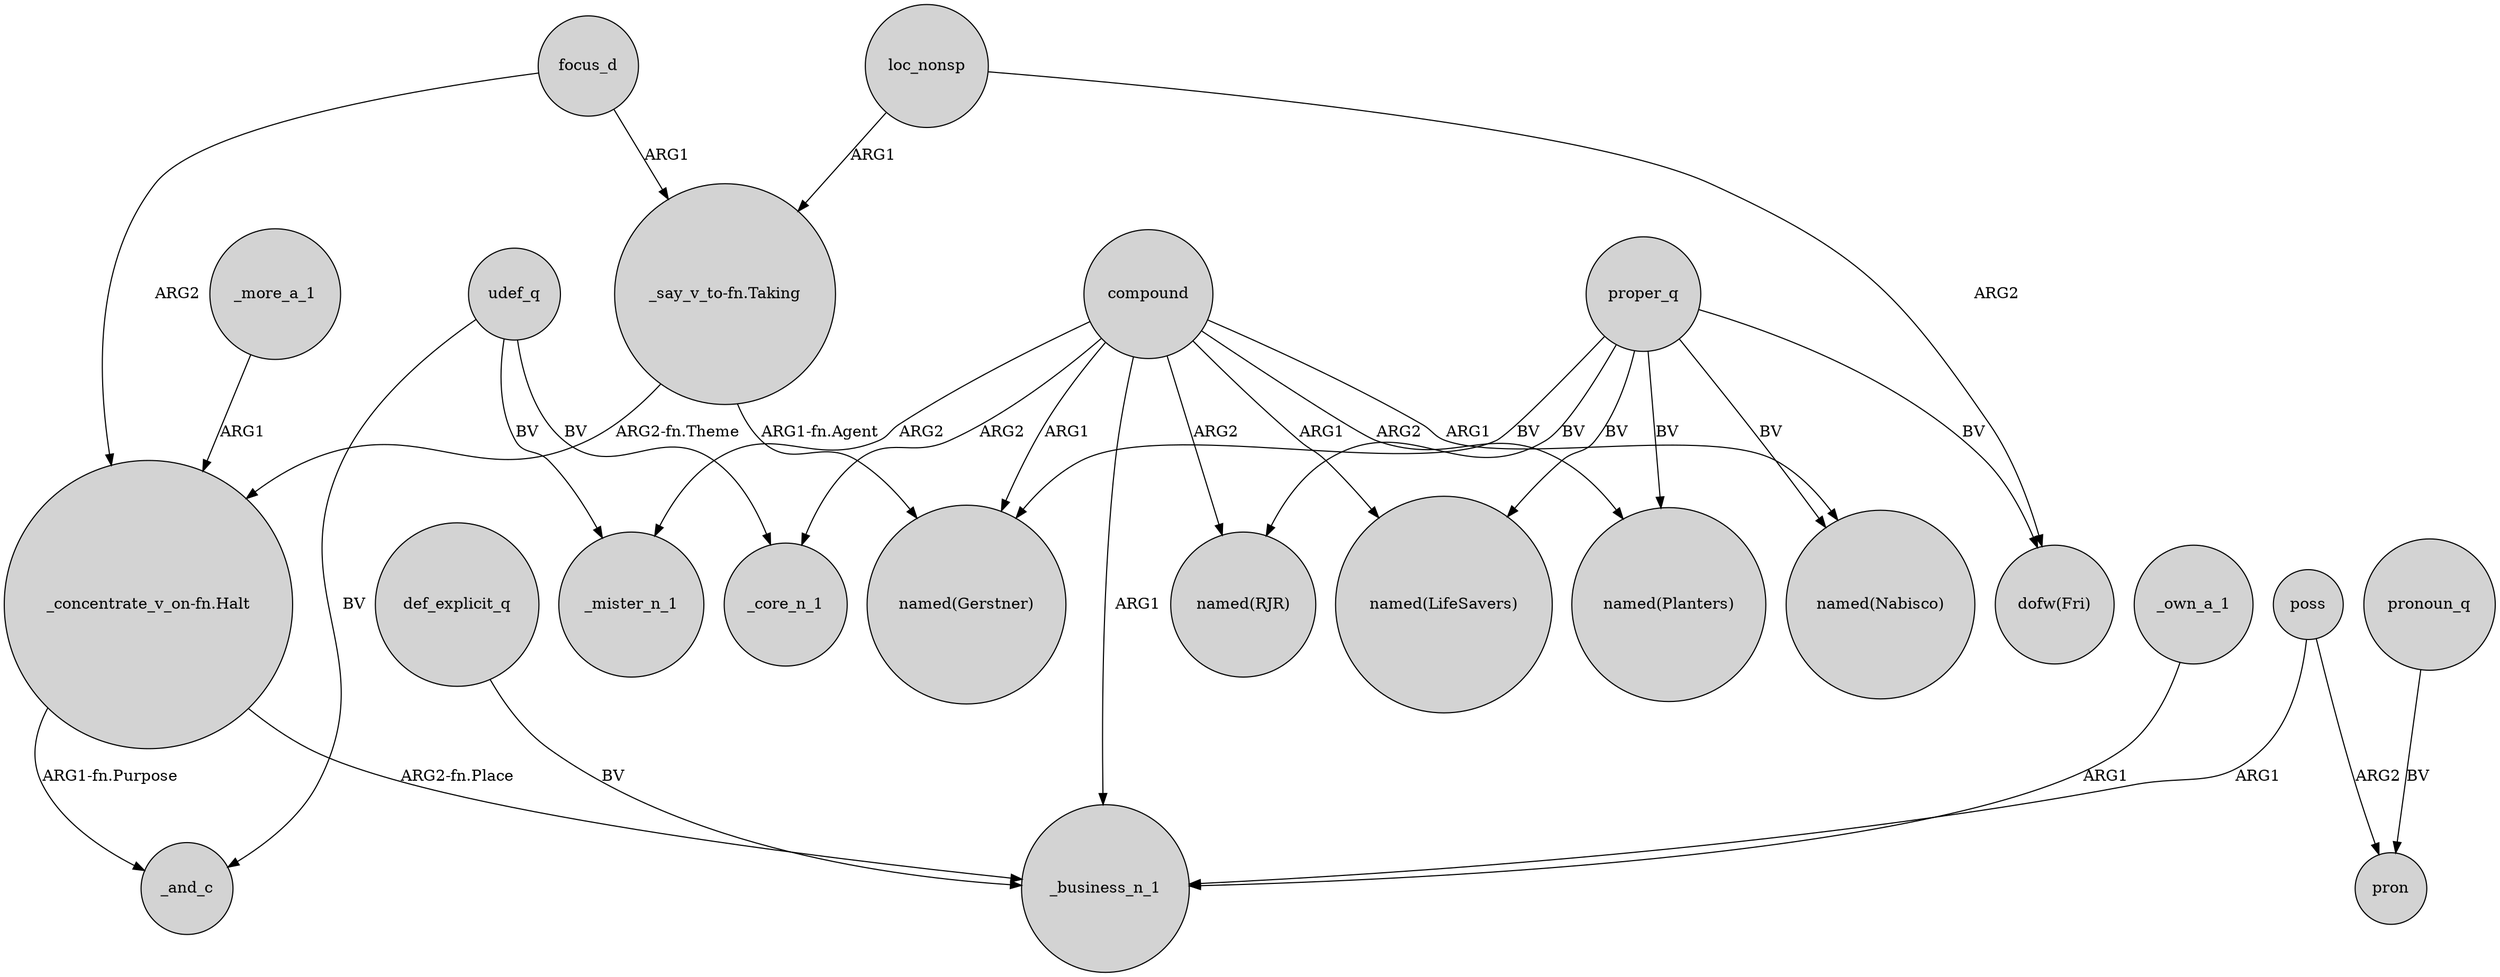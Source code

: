 digraph {
	node [shape=circle style=filled]
	def_explicit_q -> _business_n_1 [label=BV]
	"_say_v_to-fn.Taking" -> "_concentrate_v_on-fn.Halt" [label="ARG2-fn.Theme"]
	compound -> _mister_n_1 [label=ARG2]
	"_concentrate_v_on-fn.Halt" -> _business_n_1 [label="ARG2-fn.Place"]
	poss -> _business_n_1 [label=ARG1]
	proper_q -> "dofw(Fri)" [label=BV]
	proper_q -> "named(RJR)" [label=BV]
	focus_d -> "_concentrate_v_on-fn.Halt" [label=ARG2]
	proper_q -> "named(Planters)" [label=BV]
	focus_d -> "_say_v_to-fn.Taking" [label=ARG1]
	compound -> _core_n_1 [label=ARG2]
	compound -> "named(LifeSavers)" [label=ARG1]
	loc_nonsp -> "dofw(Fri)" [label=ARG2]
	_more_a_1 -> "_concentrate_v_on-fn.Halt" [label=ARG1]
	_own_a_1 -> _business_n_1 [label=ARG1]
	udef_q -> _and_c [label=BV]
	udef_q -> _mister_n_1 [label=BV]
	compound -> "named(RJR)" [label=ARG2]
	udef_q -> _core_n_1 [label=BV]
	pronoun_q -> pron [label=BV]
	poss -> pron [label=ARG2]
	proper_q -> "named(LifeSavers)" [label=BV]
	compound -> "named(Nabisco)" [label=ARG1]
	proper_q -> "named(Gerstner)" [label=BV]
	loc_nonsp -> "_say_v_to-fn.Taking" [label=ARG1]
	compound -> "named(Planters)" [label=ARG2]
	compound -> _business_n_1 [label=ARG1]
	proper_q -> "named(Nabisco)" [label=BV]
	"_say_v_to-fn.Taking" -> "named(Gerstner)" [label="ARG1-fn.Agent"]
	compound -> "named(Gerstner)" [label=ARG1]
	"_concentrate_v_on-fn.Halt" -> _and_c [label="ARG1-fn.Purpose"]
}
